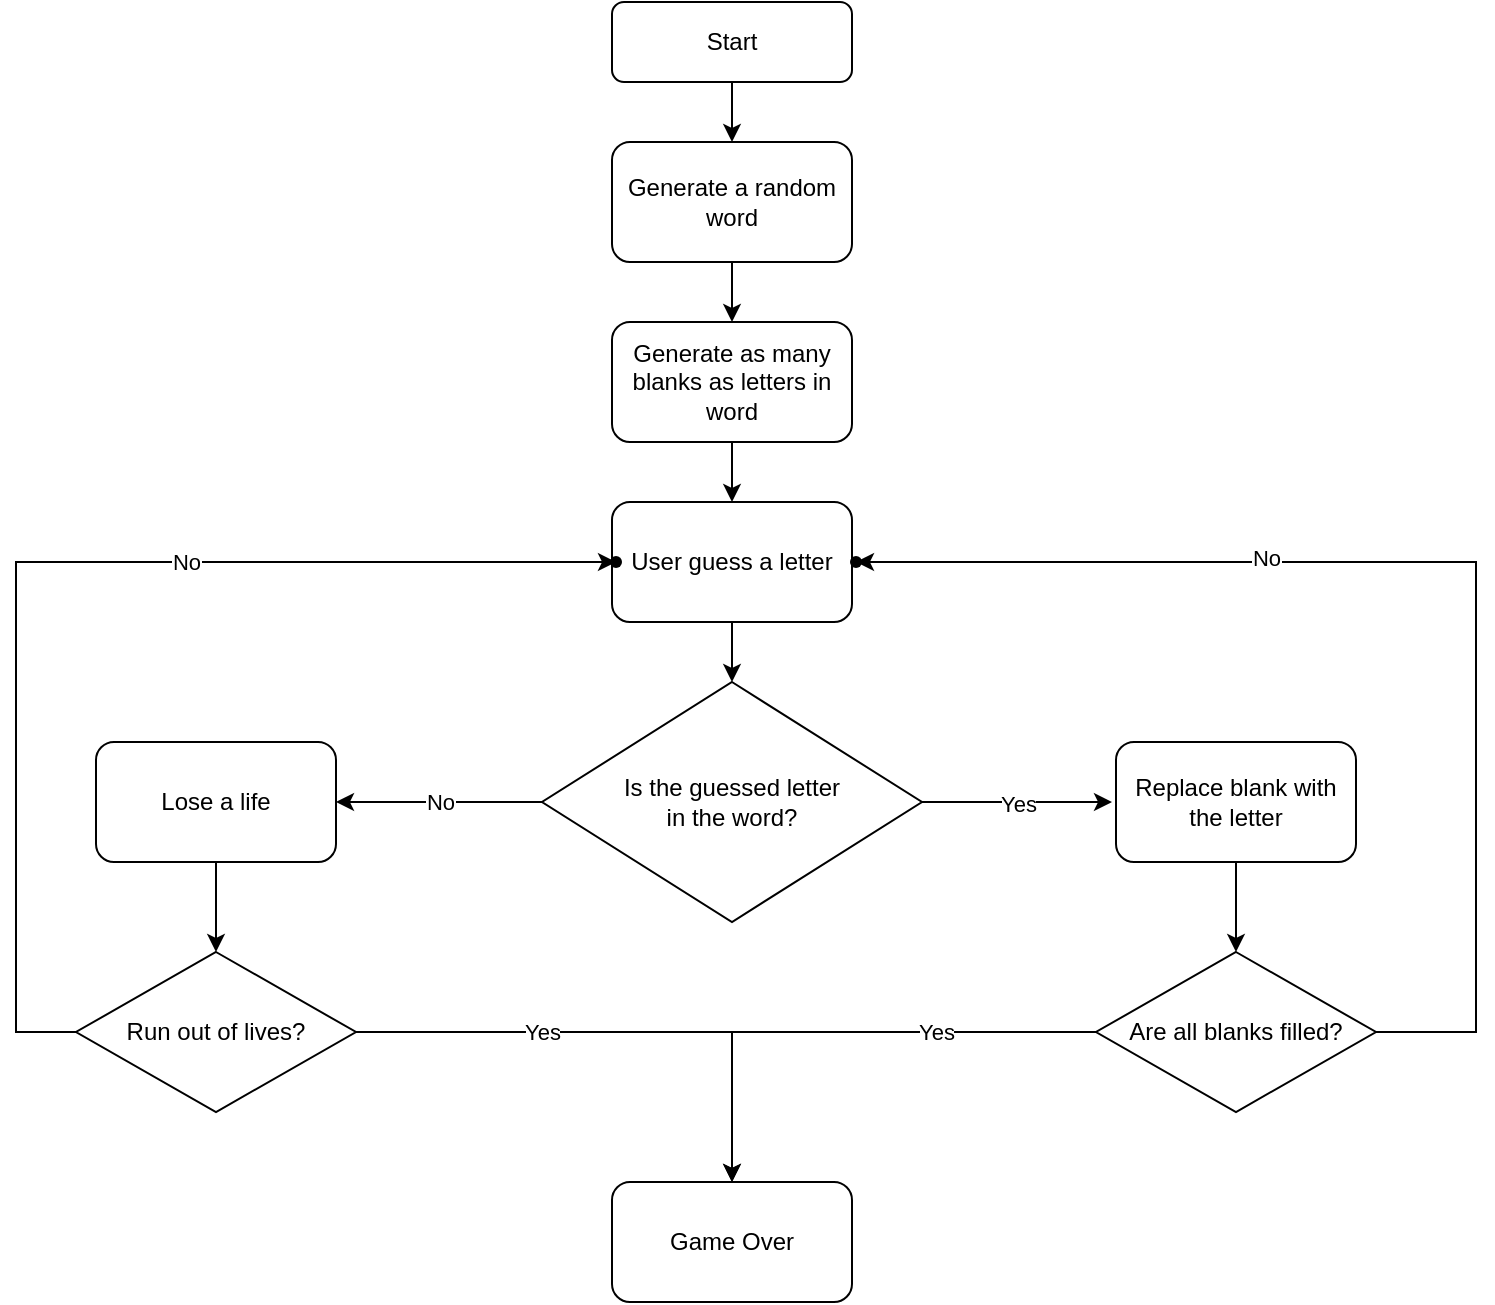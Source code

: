 <mxfile version="19.0.1" type="device"><diagram id="C5RBs43oDa-KdzZeNtuy" name="Page-1"><mxGraphModel dx="1422" dy="800" grid="1" gridSize="10" guides="1" tooltips="1" connect="1" arrows="1" fold="1" page="1" pageScale="1" pageWidth="827" pageHeight="1169" math="0" shadow="0"><root><mxCell id="WIyWlLk6GJQsqaUBKTNV-0"/><mxCell id="WIyWlLk6GJQsqaUBKTNV-1" parent="WIyWlLk6GJQsqaUBKTNV-0"/><mxCell id="RCDAPxN_IAZoamP2S5Ka-5" value="" style="edgeStyle=orthogonalEdgeStyle;rounded=0;orthogonalLoop=1;jettySize=auto;html=1;" edge="1" parent="WIyWlLk6GJQsqaUBKTNV-1" source="WIyWlLk6GJQsqaUBKTNV-3" target="RCDAPxN_IAZoamP2S5Ka-0"><mxGeometry relative="1" as="geometry"/></mxCell><mxCell id="WIyWlLk6GJQsqaUBKTNV-3" value="Start" style="rounded=1;whiteSpace=wrap;html=1;fontSize=12;glass=0;strokeWidth=1;shadow=0;" parent="WIyWlLk6GJQsqaUBKTNV-1" vertex="1"><mxGeometry x="358" y="70" width="120" height="40" as="geometry"/></mxCell><mxCell id="RCDAPxN_IAZoamP2S5Ka-4" value="" style="edgeStyle=orthogonalEdgeStyle;rounded=0;orthogonalLoop=1;jettySize=auto;html=1;" edge="1" parent="WIyWlLk6GJQsqaUBKTNV-1" source="RCDAPxN_IAZoamP2S5Ka-0" target="RCDAPxN_IAZoamP2S5Ka-2"><mxGeometry relative="1" as="geometry"/></mxCell><mxCell id="RCDAPxN_IAZoamP2S5Ka-0" value="Generate a random word" style="whiteSpace=wrap;html=1;rounded=1;glass=0;strokeWidth=1;shadow=0;" vertex="1" parent="WIyWlLk6GJQsqaUBKTNV-1"><mxGeometry x="358" y="140" width="120" height="60" as="geometry"/></mxCell><mxCell id="RCDAPxN_IAZoamP2S5Ka-7" value="" style="edgeStyle=orthogonalEdgeStyle;rounded=0;orthogonalLoop=1;jettySize=auto;html=1;" edge="1" parent="WIyWlLk6GJQsqaUBKTNV-1" source="RCDAPxN_IAZoamP2S5Ka-2" target="RCDAPxN_IAZoamP2S5Ka-6"><mxGeometry relative="1" as="geometry"/></mxCell><mxCell id="RCDAPxN_IAZoamP2S5Ka-2" value="Generate as many blanks as letters in word" style="rounded=1;whiteSpace=wrap;html=1;" vertex="1" parent="WIyWlLk6GJQsqaUBKTNV-1"><mxGeometry x="358" y="230" width="120" height="60" as="geometry"/></mxCell><mxCell id="RCDAPxN_IAZoamP2S5Ka-9" value="" style="edgeStyle=orthogonalEdgeStyle;rounded=0;orthogonalLoop=1;jettySize=auto;html=1;" edge="1" parent="WIyWlLk6GJQsqaUBKTNV-1" source="RCDAPxN_IAZoamP2S5Ka-6" target="RCDAPxN_IAZoamP2S5Ka-8"><mxGeometry relative="1" as="geometry"/></mxCell><mxCell id="RCDAPxN_IAZoamP2S5Ka-6" value="User guess a letter" style="rounded=1;whiteSpace=wrap;html=1;" vertex="1" parent="WIyWlLk6GJQsqaUBKTNV-1"><mxGeometry x="358" y="320" width="120" height="60" as="geometry"/></mxCell><mxCell id="RCDAPxN_IAZoamP2S5Ka-12" value="Yes&lt;br&gt;" style="edgeStyle=orthogonalEdgeStyle;rounded=0;orthogonalLoop=1;jettySize=auto;html=1;" edge="1" parent="WIyWlLk6GJQsqaUBKTNV-1" source="RCDAPxN_IAZoamP2S5Ka-8"><mxGeometry relative="1" as="geometry"><mxPoint x="608" y="470" as="targetPoint"/></mxGeometry></mxCell><mxCell id="RCDAPxN_IAZoamP2S5Ka-8" value="Is the guessed letter &lt;br&gt;in the word?" style="rhombus;whiteSpace=wrap;html=1;" vertex="1" parent="WIyWlLk6GJQsqaUBKTNV-1"><mxGeometry x="323" y="410" width="190" height="120" as="geometry"/></mxCell><mxCell id="RCDAPxN_IAZoamP2S5Ka-15" value="" style="endArrow=classic;html=1;rounded=0;exitX=0;exitY=0.5;exitDx=0;exitDy=0;" edge="1" parent="WIyWlLk6GJQsqaUBKTNV-1" source="RCDAPxN_IAZoamP2S5Ka-8"><mxGeometry relative="1" as="geometry"><mxPoint x="10" y="469.5" as="sourcePoint"/><mxPoint x="220" y="470" as="targetPoint"/></mxGeometry></mxCell><mxCell id="RCDAPxN_IAZoamP2S5Ka-16" value="No" style="edgeLabel;resizable=0;html=1;align=center;verticalAlign=middle;" connectable="0" vertex="1" parent="RCDAPxN_IAZoamP2S5Ka-15"><mxGeometry relative="1" as="geometry"/></mxCell><mxCell id="RCDAPxN_IAZoamP2S5Ka-20" value="" style="edgeStyle=orthogonalEdgeStyle;rounded=0;orthogonalLoop=1;jettySize=auto;html=1;" edge="1" parent="WIyWlLk6GJQsqaUBKTNV-1" source="RCDAPxN_IAZoamP2S5Ka-17" target="RCDAPxN_IAZoamP2S5Ka-19"><mxGeometry relative="1" as="geometry"/></mxCell><mxCell id="RCDAPxN_IAZoamP2S5Ka-17" value="Replace blank with the letter" style="rounded=1;whiteSpace=wrap;html=1;" vertex="1" parent="WIyWlLk6GJQsqaUBKTNV-1"><mxGeometry x="610" y="440" width="120" height="60" as="geometry"/></mxCell><mxCell id="RCDAPxN_IAZoamP2S5Ka-22" value="" style="edgeStyle=orthogonalEdgeStyle;rounded=0;orthogonalLoop=1;jettySize=auto;html=1;" edge="1" parent="WIyWlLk6GJQsqaUBKTNV-1" source="RCDAPxN_IAZoamP2S5Ka-18" target="RCDAPxN_IAZoamP2S5Ka-21"><mxGeometry relative="1" as="geometry"/></mxCell><mxCell id="RCDAPxN_IAZoamP2S5Ka-18" value="Lose a life" style="rounded=1;whiteSpace=wrap;html=1;" vertex="1" parent="WIyWlLk6GJQsqaUBKTNV-1"><mxGeometry x="100" y="440" width="120" height="60" as="geometry"/></mxCell><mxCell id="RCDAPxN_IAZoamP2S5Ka-32" value="" style="edgeStyle=orthogonalEdgeStyle;rounded=0;orthogonalLoop=1;jettySize=auto;html=1;" edge="1" parent="WIyWlLk6GJQsqaUBKTNV-1" source="RCDAPxN_IAZoamP2S5Ka-19" target="RCDAPxN_IAZoamP2S5Ka-31"><mxGeometry relative="1" as="geometry"/></mxCell><mxCell id="RCDAPxN_IAZoamP2S5Ka-33" value="Yes&lt;br&gt;" style="edgeLabel;html=1;align=center;verticalAlign=middle;resizable=0;points=[];" vertex="1" connectable="0" parent="RCDAPxN_IAZoamP2S5Ka-32"><mxGeometry x="-0.448" relative="1" as="geometry"><mxPoint x="-9" as="offset"/></mxGeometry></mxCell><mxCell id="RCDAPxN_IAZoamP2S5Ka-39" value="" style="edgeStyle=orthogonalEdgeStyle;rounded=0;orthogonalLoop=1;jettySize=auto;html=1;" edge="1" parent="WIyWlLk6GJQsqaUBKTNV-1" source="RCDAPxN_IAZoamP2S5Ka-19" target="RCDAPxN_IAZoamP2S5Ka-38"><mxGeometry relative="1" as="geometry"><Array as="points"><mxPoint x="790" y="585"/><mxPoint x="790" y="350"/></Array></mxGeometry></mxCell><mxCell id="RCDAPxN_IAZoamP2S5Ka-40" value="No" style="edgeLabel;html=1;align=center;verticalAlign=middle;resizable=0;points=[];" vertex="1" connectable="0" parent="RCDAPxN_IAZoamP2S5Ka-39"><mxGeometry x="0.311" y="-2" relative="1" as="geometry"><mxPoint as="offset"/></mxGeometry></mxCell><mxCell id="RCDAPxN_IAZoamP2S5Ka-19" value="Are all blanks filled?" style="rhombus;whiteSpace=wrap;html=1;" vertex="1" parent="WIyWlLk6GJQsqaUBKTNV-1"><mxGeometry x="600" y="545" width="140" height="80" as="geometry"/></mxCell><mxCell id="RCDAPxN_IAZoamP2S5Ka-27" value="" style="edgeStyle=orthogonalEdgeStyle;rounded=0;orthogonalLoop=1;jettySize=auto;html=1;entryX=0.5;entryY=0;entryDx=0;entryDy=0;" edge="1" parent="WIyWlLk6GJQsqaUBKTNV-1" source="RCDAPxN_IAZoamP2S5Ka-21" target="RCDAPxN_IAZoamP2S5Ka-31"><mxGeometry relative="1" as="geometry"><mxPoint x="406.96" y="651.98" as="targetPoint"/></mxGeometry></mxCell><mxCell id="RCDAPxN_IAZoamP2S5Ka-36" value="" style="edgeStyle=orthogonalEdgeStyle;rounded=0;orthogonalLoop=1;jettySize=auto;html=1;" edge="1" parent="WIyWlLk6GJQsqaUBKTNV-1" source="RCDAPxN_IAZoamP2S5Ka-21" target="RCDAPxN_IAZoamP2S5Ka-35"><mxGeometry relative="1" as="geometry"><Array as="points"><mxPoint x="60" y="585"/><mxPoint x="60" y="350"/></Array></mxGeometry></mxCell><mxCell id="RCDAPxN_IAZoamP2S5Ka-37" value="No" style="edgeLabel;html=1;align=center;verticalAlign=middle;resizable=0;points=[];" vertex="1" connectable="0" parent="RCDAPxN_IAZoamP2S5Ka-36"><mxGeometry x="0.239" relative="1" as="geometry"><mxPoint as="offset"/></mxGeometry></mxCell><mxCell id="RCDAPxN_IAZoamP2S5Ka-21" value="Run out of lives?" style="rhombus;whiteSpace=wrap;html=1;" vertex="1" parent="WIyWlLk6GJQsqaUBKTNV-1"><mxGeometry x="90" y="545" width="140" height="80" as="geometry"/></mxCell><mxCell id="RCDAPxN_IAZoamP2S5Ka-31" value="Game Over" style="rounded=1;whiteSpace=wrap;html=1;" vertex="1" parent="WIyWlLk6GJQsqaUBKTNV-1"><mxGeometry x="358" y="660" width="120" height="60" as="geometry"/></mxCell><mxCell id="RCDAPxN_IAZoamP2S5Ka-34" value="Yes&lt;br&gt;" style="edgeLabel;html=1;align=center;verticalAlign=middle;resizable=0;points=[];" vertex="1" connectable="0" parent="WIyWlLk6GJQsqaUBKTNV-1"><mxGeometry x="323" y="585" as="geometry"/></mxCell><mxCell id="RCDAPxN_IAZoamP2S5Ka-35" value="" style="shape=waypoint;sketch=0;size=6;pointerEvents=1;points=[];fillColor=default;resizable=0;rotatable=0;perimeter=centerPerimeter;snapToPoint=1;" vertex="1" parent="WIyWlLk6GJQsqaUBKTNV-1"><mxGeometry x="340" y="330" width="40" height="40" as="geometry"/></mxCell><mxCell id="RCDAPxN_IAZoamP2S5Ka-38" value="" style="shape=waypoint;sketch=0;size=6;pointerEvents=1;points=[];fillColor=default;resizable=0;rotatable=0;perimeter=centerPerimeter;snapToPoint=1;" vertex="1" parent="WIyWlLk6GJQsqaUBKTNV-1"><mxGeometry x="460" y="330" width="40" height="40" as="geometry"/></mxCell></root></mxGraphModel></diagram></mxfile>